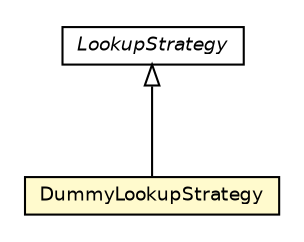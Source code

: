 #!/usr/local/bin/dot
#
# Class diagram 
# Generated by UMLGraph version 5.2 (http://www.umlgraph.org/)
#

digraph G {
	edge [fontname="Helvetica",fontsize=10,labelfontname="Helvetica",labelfontsize=10];
	node [fontname="Helvetica",fontsize=10,shape=plaintext];
	nodesep=0.25;
	ranksep=0.5;
	// chameleon.core.lookup.LookupStrategy
	c11902 [label=<<table title="chameleon.core.lookup.LookupStrategy" border="0" cellborder="1" cellspacing="0" cellpadding="2" port="p" href="./LookupStrategy.html">
		<tr><td><table border="0" cellspacing="0" cellpadding="1">
<tr><td align="center" balign="center"><font face="Helvetica-Oblique"> LookupStrategy </font></td></tr>
		</table></td></tr>
		</table>>, fontname="Helvetica", fontcolor="black", fontsize=9.0];
	// chameleon.core.lookup.DummyLookupStrategy
	c11906 [label=<<table title="chameleon.core.lookup.DummyLookupStrategy" border="0" cellborder="1" cellspacing="0" cellpadding="2" port="p" bgcolor="lemonChiffon" href="./DummyLookupStrategy.html">
		<tr><td><table border="0" cellspacing="0" cellpadding="1">
<tr><td align="center" balign="center"> DummyLookupStrategy </td></tr>
		</table></td></tr>
		</table>>, fontname="Helvetica", fontcolor="black", fontsize=9.0];
	//chameleon.core.lookup.DummyLookupStrategy extends chameleon.core.lookup.LookupStrategy
	c11902:p -> c11906:p [dir=back,arrowtail=empty];
}

